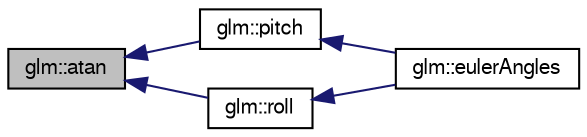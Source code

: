 digraph G
{
  bgcolor="transparent";
  edge [fontname="FreeSans",fontsize=10,labelfontname="FreeSans",labelfontsize=10];
  node [fontname="FreeSans",fontsize=10,shape=record];
  rankdir=LR;
  Node1 [label="glm::atan",height=0.2,width=0.4,color="black", fillcolor="grey75", style="filled" fontcolor="black"];
  Node1 -> Node2 [dir=back,color="midnightblue",fontsize=10,style="solid"];
  Node2 [label="glm::pitch",height=0.2,width=0.4,color="black",URL="$group__gtc__quaternion.html#g091250a9d0674463c4c9342563184bcd"];
  Node2 -> Node3 [dir=back,color="midnightblue",fontsize=10,style="solid"];
  Node3 [label="glm::eulerAngles",height=0.2,width=0.4,color="black",URL="$group__gtc__quaternion.html#gb7f90472a816598e7bc7b3606dbadcac"];
  Node1 -> Node4 [dir=back,color="midnightblue",fontsize=10,style="solid"];
  Node4 [label="glm::roll",height=0.2,width=0.4,color="black",URL="$group__gtc__quaternion.html#g3f58a75c69ff56cb9c83ea237abc1414"];
  Node4 -> Node3 [dir=back,color="midnightblue",fontsize=10,style="solid"];
}
